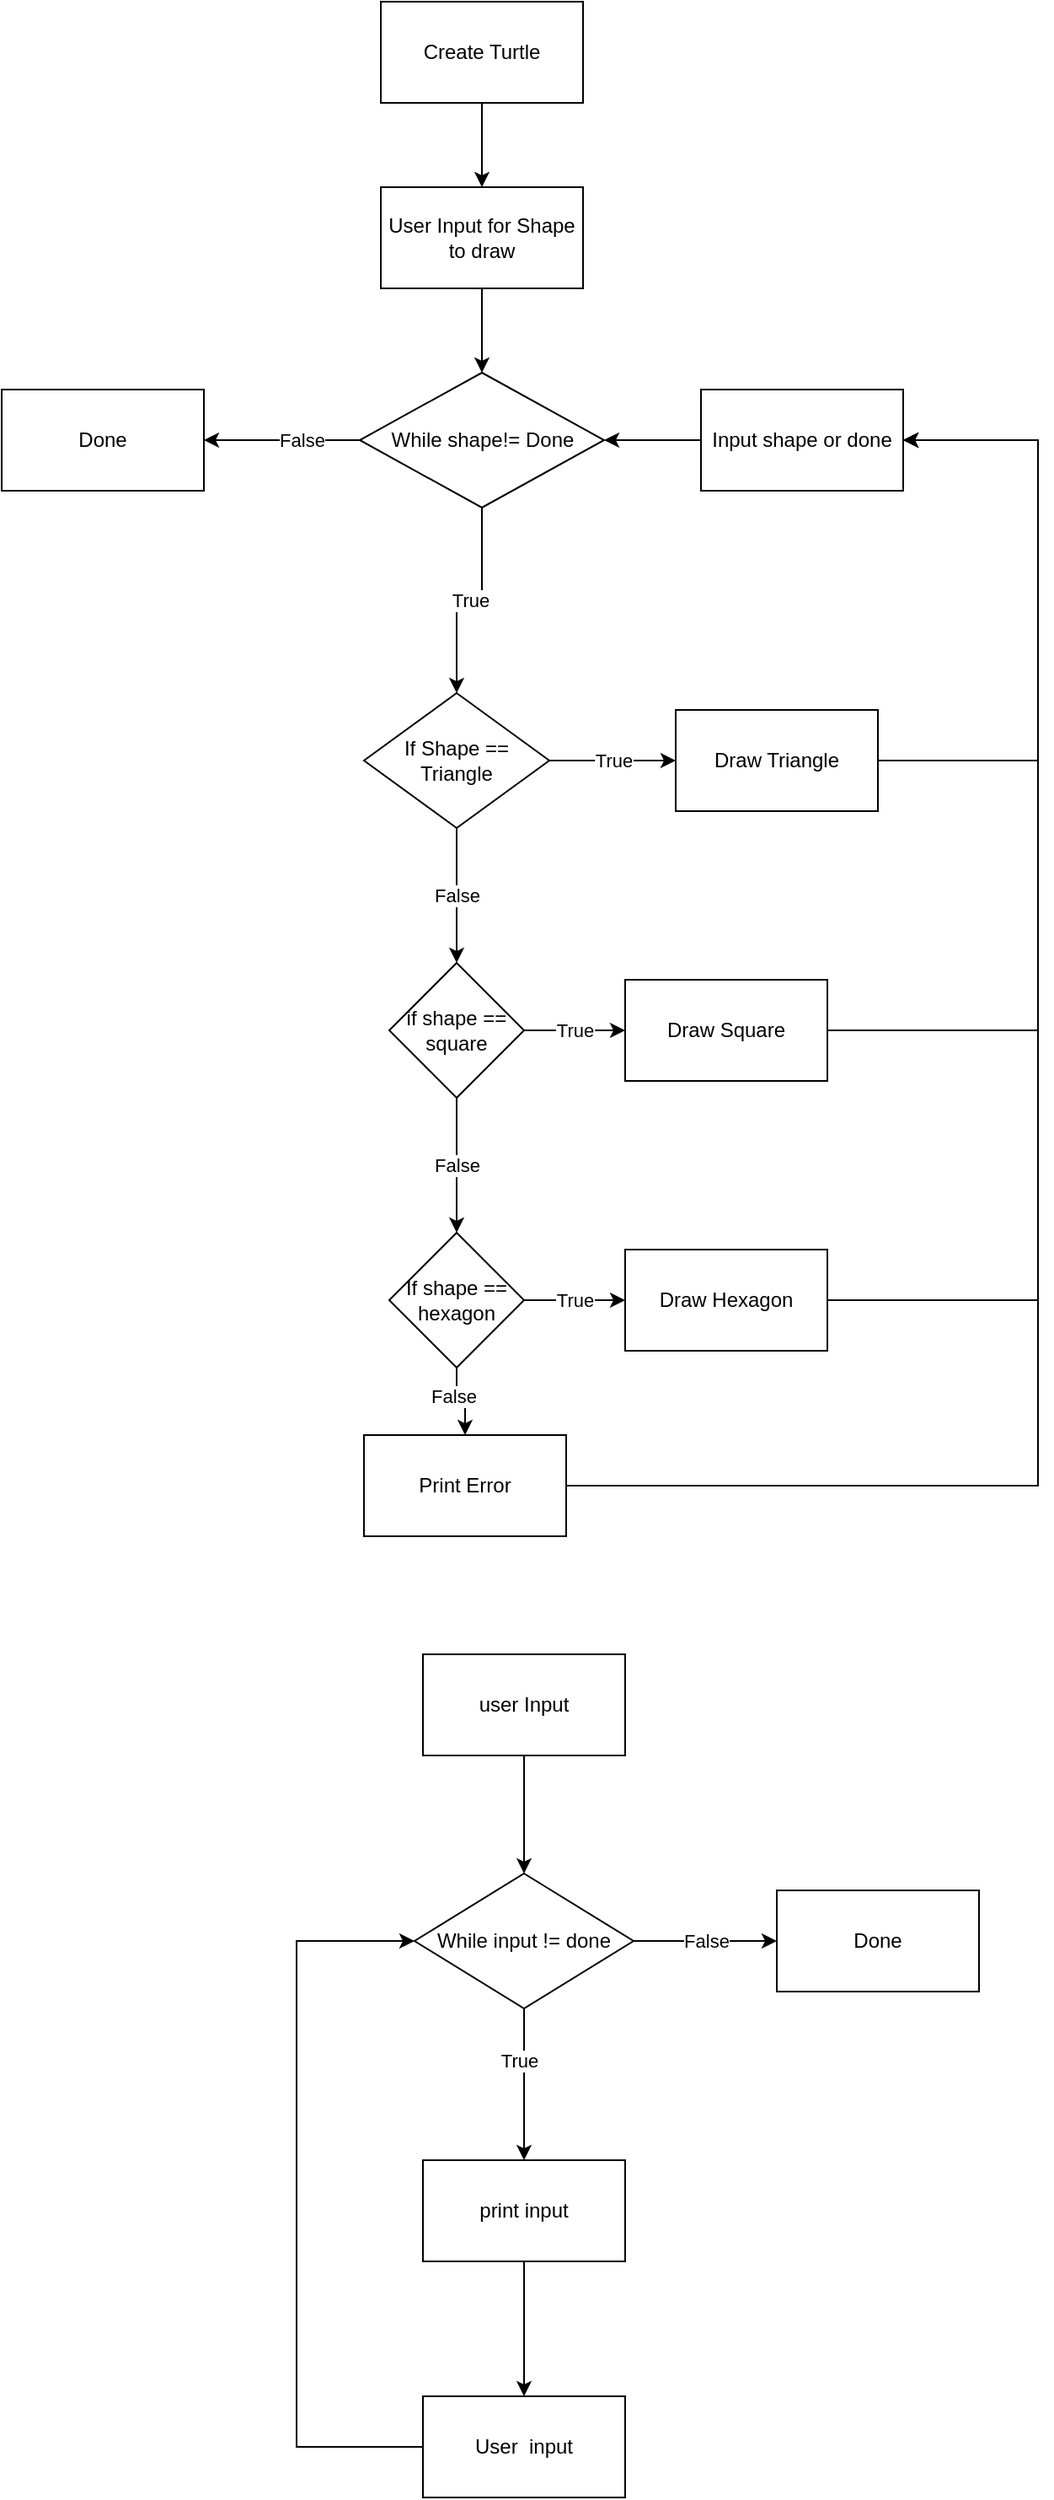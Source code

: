 <mxfile version="13.4.9" type="github"><diagram id="QXO7frgfRFghtwRwL6mL" name="Page-1"><mxGraphModel dx="1461" dy="1998" grid="1" gridSize="10" guides="1" tooltips="1" connect="1" arrows="1" fold="1" page="1" pageScale="1" pageWidth="850" pageHeight="1100" math="0" shadow="0"><root><mxCell id="0"/><mxCell id="1" parent="0"/><mxCell id="TN6WV2yWwlr5OLhmlhRr-4" value="User Input for Shape to draw" style="rounded=0;whiteSpace=wrap;html=1;" vertex="1" parent="1"><mxGeometry x="250" y="90" width="120" height="60" as="geometry"/></mxCell><mxCell id="TN6WV2yWwlr5OLhmlhRr-5" value="" style="endArrow=classic;html=1;entryX=0.5;entryY=0;entryDx=0;entryDy=0;" edge="1" parent="1" source="TN6WV2yWwlr5OLhmlhRr-4" target="TN6WV2yWwlr5OLhmlhRr-34"><mxGeometry width="50" height="50" relative="1" as="geometry"><mxPoint x="300" y="410" as="sourcePoint"/><mxPoint x="314" y="160" as="targetPoint"/></mxGeometry></mxCell><mxCell id="TN6WV2yWwlr5OLhmlhRr-8" value="True" style="edgeStyle=orthogonalEdgeStyle;rounded=0;orthogonalLoop=1;jettySize=auto;html=1;" edge="1" parent="1" source="TN6WV2yWwlr5OLhmlhRr-6" target="TN6WV2yWwlr5OLhmlhRr-7"><mxGeometry relative="1" as="geometry"/></mxCell><mxCell id="TN6WV2yWwlr5OLhmlhRr-10" value="False" style="edgeStyle=orthogonalEdgeStyle;rounded=0;orthogonalLoop=1;jettySize=auto;html=1;" edge="1" parent="1" source="TN6WV2yWwlr5OLhmlhRr-6" target="TN6WV2yWwlr5OLhmlhRr-9"><mxGeometry relative="1" as="geometry"/></mxCell><mxCell id="TN6WV2yWwlr5OLhmlhRr-6" value="If Shape == Triangle" style="rhombus;whiteSpace=wrap;html=1;" vertex="1" parent="1"><mxGeometry x="240" y="390" width="110" height="80" as="geometry"/></mxCell><mxCell id="TN6WV2yWwlr5OLhmlhRr-36" style="edgeStyle=orthogonalEdgeStyle;rounded=0;orthogonalLoop=1;jettySize=auto;html=1;entryX=1;entryY=0.5;entryDx=0;entryDy=0;" edge="1" parent="1" source="TN6WV2yWwlr5OLhmlhRr-7" target="TN6WV2yWwlr5OLhmlhRr-43"><mxGeometry relative="1" as="geometry"><mxPoint x="485" y="190" as="targetPoint"/><Array as="points"><mxPoint x="640" y="430"/><mxPoint x="640" y="240"/></Array></mxGeometry></mxCell><mxCell id="TN6WV2yWwlr5OLhmlhRr-7" value="Draw Triangle" style="whiteSpace=wrap;html=1;" vertex="1" parent="1"><mxGeometry x="425" y="400" width="120" height="60" as="geometry"/></mxCell><mxCell id="TN6WV2yWwlr5OLhmlhRr-12" value="True" style="edgeStyle=orthogonalEdgeStyle;rounded=0;orthogonalLoop=1;jettySize=auto;html=1;" edge="1" parent="1" source="TN6WV2yWwlr5OLhmlhRr-9" target="TN6WV2yWwlr5OLhmlhRr-11"><mxGeometry relative="1" as="geometry"/></mxCell><mxCell id="TN6WV2yWwlr5OLhmlhRr-14" value="False" style="edgeStyle=orthogonalEdgeStyle;rounded=0;orthogonalLoop=1;jettySize=auto;html=1;" edge="1" parent="1" source="TN6WV2yWwlr5OLhmlhRr-9" target="TN6WV2yWwlr5OLhmlhRr-13"><mxGeometry relative="1" as="geometry"/></mxCell><mxCell id="TN6WV2yWwlr5OLhmlhRr-9" value="if shape == square" style="rhombus;whiteSpace=wrap;html=1;" vertex="1" parent="1"><mxGeometry x="255" y="550" width="80" height="80" as="geometry"/></mxCell><mxCell id="TN6WV2yWwlr5OLhmlhRr-37" style="edgeStyle=orthogonalEdgeStyle;rounded=0;orthogonalLoop=1;jettySize=auto;html=1;entryX=1;entryY=0.25;entryDx=0;entryDy=0;" edge="1" parent="1" source="TN6WV2yWwlr5OLhmlhRr-43" target="TN6WV2yWwlr5OLhmlhRr-43"><mxGeometry relative="1" as="geometry"><mxPoint x="490" y="200" as="targetPoint"/><Array as="points"><mxPoint x="500" y="220"/><mxPoint x="560" y="220"/></Array></mxGeometry></mxCell><mxCell id="TN6WV2yWwlr5OLhmlhRr-11" value="Draw Square" style="whiteSpace=wrap;html=1;" vertex="1" parent="1"><mxGeometry x="395" y="560" width="120" height="60" as="geometry"/></mxCell><mxCell id="TN6WV2yWwlr5OLhmlhRr-16" value="True" style="edgeStyle=orthogonalEdgeStyle;rounded=0;orthogonalLoop=1;jettySize=auto;html=1;" edge="1" parent="1" source="TN6WV2yWwlr5OLhmlhRr-13" target="TN6WV2yWwlr5OLhmlhRr-15"><mxGeometry relative="1" as="geometry"/></mxCell><mxCell id="TN6WV2yWwlr5OLhmlhRr-18" value="" style="edgeStyle=orthogonalEdgeStyle;rounded=0;orthogonalLoop=1;jettySize=auto;html=1;" edge="1" parent="1" source="TN6WV2yWwlr5OLhmlhRr-13" target="TN6WV2yWwlr5OLhmlhRr-17"><mxGeometry relative="1" as="geometry"/></mxCell><mxCell id="TN6WV2yWwlr5OLhmlhRr-19" value="False" style="edgeLabel;html=1;align=center;verticalAlign=middle;resizable=0;points=[];" vertex="1" connectable="0" parent="TN6WV2yWwlr5OLhmlhRr-18"><mxGeometry x="-0.267" y="-2" relative="1" as="geometry"><mxPoint as="offset"/></mxGeometry></mxCell><mxCell id="TN6WV2yWwlr5OLhmlhRr-13" value="If shape == hexagon" style="rhombus;whiteSpace=wrap;html=1;" vertex="1" parent="1"><mxGeometry x="255" y="710" width="80" height="80" as="geometry"/></mxCell><mxCell id="TN6WV2yWwlr5OLhmlhRr-38" style="edgeStyle=orthogonalEdgeStyle;rounded=0;orthogonalLoop=1;jettySize=auto;html=1;entryX=1;entryY=0.5;entryDx=0;entryDy=0;" edge="1" parent="1" source="TN6WV2yWwlr5OLhmlhRr-15" target="TN6WV2yWwlr5OLhmlhRr-43"><mxGeometry relative="1" as="geometry"><mxPoint x="490" y="200" as="targetPoint"/><Array as="points"><mxPoint x="640" y="750"/><mxPoint x="640" y="240"/><mxPoint x="545" y="240"/></Array></mxGeometry></mxCell><mxCell id="TN6WV2yWwlr5OLhmlhRr-15" value="Draw Hexagon" style="whiteSpace=wrap;html=1;" vertex="1" parent="1"><mxGeometry x="395" y="720" width="120" height="60" as="geometry"/></mxCell><mxCell id="TN6WV2yWwlr5OLhmlhRr-39" style="edgeStyle=orthogonalEdgeStyle;rounded=0;orthogonalLoop=1;jettySize=auto;html=1;entryX=1;entryY=0.5;entryDx=0;entryDy=0;" edge="1" parent="1" source="TN6WV2yWwlr5OLhmlhRr-17" target="TN6WV2yWwlr5OLhmlhRr-43"><mxGeometry relative="1" as="geometry"><mxPoint x="490" y="210" as="targetPoint"/><Array as="points"><mxPoint x="640" y="860"/><mxPoint x="640" y="240"/></Array></mxGeometry></mxCell><mxCell id="TN6WV2yWwlr5OLhmlhRr-17" value="Print Error" style="whiteSpace=wrap;html=1;" vertex="1" parent="1"><mxGeometry x="240" y="830" width="120" height="60" as="geometry"/></mxCell><mxCell id="TN6WV2yWwlr5OLhmlhRr-21" value="" style="edgeStyle=orthogonalEdgeStyle;rounded=0;orthogonalLoop=1;jettySize=auto;html=1;" edge="1" parent="1" source="TN6WV2yWwlr5OLhmlhRr-20" target="TN6WV2yWwlr5OLhmlhRr-4"><mxGeometry relative="1" as="geometry"/></mxCell><mxCell id="TN6WV2yWwlr5OLhmlhRr-20" value="Create Turtle" style="rounded=0;whiteSpace=wrap;html=1;" vertex="1" parent="1"><mxGeometry x="250" y="-20" width="120" height="60" as="geometry"/></mxCell><mxCell id="TN6WV2yWwlr5OLhmlhRr-25" value="" style="edgeStyle=orthogonalEdgeStyle;rounded=0;orthogonalLoop=1;jettySize=auto;html=1;" edge="1" parent="1" source="TN6WV2yWwlr5OLhmlhRr-23" target="TN6WV2yWwlr5OLhmlhRr-24"><mxGeometry relative="1" as="geometry"/></mxCell><mxCell id="TN6WV2yWwlr5OLhmlhRr-23" value="user Input" style="rounded=0;whiteSpace=wrap;html=1;" vertex="1" parent="1"><mxGeometry x="275" y="960" width="120" height="60" as="geometry"/></mxCell><mxCell id="TN6WV2yWwlr5OLhmlhRr-27" value="" style="edgeStyle=orthogonalEdgeStyle;rounded=0;orthogonalLoop=1;jettySize=auto;html=1;" edge="1" parent="1" source="TN6WV2yWwlr5OLhmlhRr-24" target="TN6WV2yWwlr5OLhmlhRr-26"><mxGeometry relative="1" as="geometry"/></mxCell><mxCell id="TN6WV2yWwlr5OLhmlhRr-31" value="True" style="edgeLabel;html=1;align=center;verticalAlign=middle;resizable=0;points=[];" vertex="1" connectable="0" parent="TN6WV2yWwlr5OLhmlhRr-27"><mxGeometry x="-0.311" y="-3" relative="1" as="geometry"><mxPoint as="offset"/></mxGeometry></mxCell><mxCell id="TN6WV2yWwlr5OLhmlhRr-33" value="False" style="edgeStyle=orthogonalEdgeStyle;rounded=0;orthogonalLoop=1;jettySize=auto;html=1;" edge="1" parent="1" source="TN6WV2yWwlr5OLhmlhRr-24" target="TN6WV2yWwlr5OLhmlhRr-32"><mxGeometry relative="1" as="geometry"/></mxCell><mxCell id="TN6WV2yWwlr5OLhmlhRr-24" value="While input != done" style="rhombus;whiteSpace=wrap;html=1;rounded=0;" vertex="1" parent="1"><mxGeometry x="270" y="1090" width="130" height="80" as="geometry"/></mxCell><mxCell id="TN6WV2yWwlr5OLhmlhRr-29" value="" style="edgeStyle=orthogonalEdgeStyle;rounded=0;orthogonalLoop=1;jettySize=auto;html=1;" edge="1" parent="1" source="TN6WV2yWwlr5OLhmlhRr-26" target="TN6WV2yWwlr5OLhmlhRr-28"><mxGeometry relative="1" as="geometry"/></mxCell><mxCell id="TN6WV2yWwlr5OLhmlhRr-26" value="print input" style="whiteSpace=wrap;html=1;rounded=0;" vertex="1" parent="1"><mxGeometry x="275" y="1260" width="120" height="60" as="geometry"/></mxCell><mxCell id="TN6WV2yWwlr5OLhmlhRr-30" style="edgeStyle=orthogonalEdgeStyle;rounded=0;orthogonalLoop=1;jettySize=auto;html=1;entryX=0;entryY=0.5;entryDx=0;entryDy=0;" edge="1" parent="1" source="TN6WV2yWwlr5OLhmlhRr-28" target="TN6WV2yWwlr5OLhmlhRr-24"><mxGeometry relative="1" as="geometry"><Array as="points"><mxPoint x="200" y="1430"/><mxPoint x="200" y="1130"/></Array></mxGeometry></mxCell><mxCell id="TN6WV2yWwlr5OLhmlhRr-28" value="User&amp;nbsp; input" style="whiteSpace=wrap;html=1;rounded=0;" vertex="1" parent="1"><mxGeometry x="275" y="1400" width="120" height="60" as="geometry"/></mxCell><mxCell id="TN6WV2yWwlr5OLhmlhRr-32" value="Done" style="whiteSpace=wrap;html=1;rounded=0;" vertex="1" parent="1"><mxGeometry x="485" y="1100" width="120" height="60" as="geometry"/></mxCell><mxCell id="TN6WV2yWwlr5OLhmlhRr-35" value="True" style="edgeStyle=orthogonalEdgeStyle;rounded=0;orthogonalLoop=1;jettySize=auto;html=1;" edge="1" parent="1" source="TN6WV2yWwlr5OLhmlhRr-34" target="TN6WV2yWwlr5OLhmlhRr-6"><mxGeometry relative="1" as="geometry"/></mxCell><mxCell id="TN6WV2yWwlr5OLhmlhRr-41" value="" style="edgeStyle=orthogonalEdgeStyle;rounded=0;orthogonalLoop=1;jettySize=auto;html=1;" edge="1" parent="1" source="TN6WV2yWwlr5OLhmlhRr-34" target="TN6WV2yWwlr5OLhmlhRr-40"><mxGeometry relative="1" as="geometry"/></mxCell><mxCell id="TN6WV2yWwlr5OLhmlhRr-42" value="False" style="edgeLabel;html=1;align=center;verticalAlign=middle;resizable=0;points=[];" vertex="1" connectable="0" parent="TN6WV2yWwlr5OLhmlhRr-41"><mxGeometry x="-0.239" relative="1" as="geometry"><mxPoint as="offset"/></mxGeometry></mxCell><mxCell id="TN6WV2yWwlr5OLhmlhRr-34" value="While shape!= Done" style="rhombus;whiteSpace=wrap;html=1;" vertex="1" parent="1"><mxGeometry x="237.5" y="200" width="145" height="80" as="geometry"/></mxCell><mxCell id="TN6WV2yWwlr5OLhmlhRr-40" value="Done" style="whiteSpace=wrap;html=1;" vertex="1" parent="1"><mxGeometry x="25" y="210" width="120" height="60" as="geometry"/></mxCell><mxCell id="TN6WV2yWwlr5OLhmlhRr-44" value="" style="edgeStyle=orthogonalEdgeStyle;rounded=0;orthogonalLoop=1;jettySize=auto;html=1;" edge="1" parent="1" source="TN6WV2yWwlr5OLhmlhRr-43" target="TN6WV2yWwlr5OLhmlhRr-34"><mxGeometry relative="1" as="geometry"/></mxCell><mxCell id="TN6WV2yWwlr5OLhmlhRr-43" value="Input shape or done" style="rounded=0;whiteSpace=wrap;html=1;" vertex="1" parent="1"><mxGeometry x="440" y="210" width="120" height="60" as="geometry"/></mxCell><mxCell id="TN6WV2yWwlr5OLhmlhRr-45" style="edgeStyle=orthogonalEdgeStyle;rounded=0;orthogonalLoop=1;jettySize=auto;html=1;" edge="1" parent="1" source="TN6WV2yWwlr5OLhmlhRr-11" target="TN6WV2yWwlr5OLhmlhRr-43"><mxGeometry relative="1" as="geometry"><mxPoint x="515" y="590.0" as="sourcePoint"/><mxPoint x="490" y="200" as="targetPoint"/><Array as="points"><mxPoint x="640" y="590"/><mxPoint x="640" y="240"/></Array></mxGeometry></mxCell></root></mxGraphModel></diagram></mxfile>